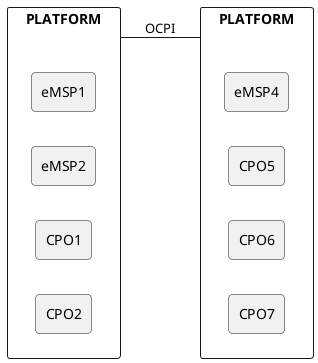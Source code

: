 @startuml

skinparam agent {
	roundCorner 8
}

left to right direction

rectangle PLATFORM as CPOMSP1 {
  agent eMSP1
  agent eMSP2
  agent CPO1
  agent CPO2
}

rectangle PLATFORM as CPOMSP2 {
  agent eMSP4
  agent CPO5
  agent CPO6
  agent CPO7
}

CPOMSP1 -- CPOMSP2: OCPI


'following is only to fix layout
eMSP1 -[hidden]- eMSP4
CPO2 -[hidden]- CPO7

@enduml